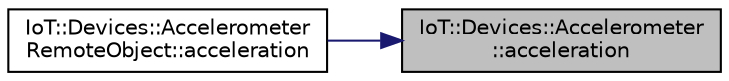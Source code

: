 digraph "IoT::Devices::Accelerometer::acceleration"
{
 // LATEX_PDF_SIZE
  edge [fontname="Helvetica",fontsize="10",labelfontname="Helvetica",labelfontsize="10"];
  node [fontname="Helvetica",fontsize="10",shape=record];
  rankdir="RL";
  Node1 [label="IoT::Devices::Accelerometer\l::acceleration",height=0.2,width=0.4,color="black", fillcolor="grey75", style="filled", fontcolor="black",tooltip="Destroys the Accelerometer."];
  Node1 -> Node2 [dir="back",color="midnightblue",fontsize="10",style="solid"];
  Node2 [label="IoT::Devices::Accelerometer\lRemoteObject::acceleration",height=0.2,width=0.4,color="black", fillcolor="white", style="filled",URL="$classIoT_1_1Devices_1_1AccelerometerRemoteObject.html#aff2f07d841140ae8414906f006173faa",tooltip="Destroys the AccelerometerRemoteObject."];
}
